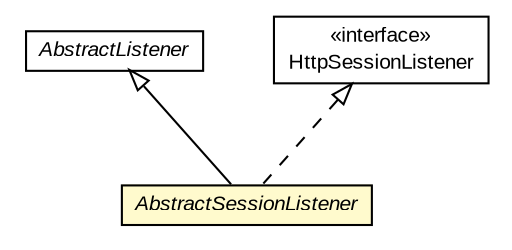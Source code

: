 #!/usr/local/bin/dot
#
# Class diagram 
# Generated by UMLGraph version R5_6-24-gf6e263 (http://www.umlgraph.org/)
#

digraph G {
	edge [fontname="arial",fontsize=10,labelfontname="arial",labelfontsize=10];
	node [fontname="arial",fontsize=10,shape=plaintext];
	nodesep=0.25;
	ranksep=0.5;
	// org.gservlet.AbstractSessionListener
	c729 [label=<<table title="org.gservlet.AbstractSessionListener" border="0" cellborder="1" cellspacing="0" cellpadding="2" port="p" bgcolor="lemonChiffon" href="./AbstractSessionListener.html">
		<tr><td><table border="0" cellspacing="0" cellpadding="1">
<tr><td align="center" balign="center"><font face="arial italic"> AbstractSessionListener </font></td></tr>
		</table></td></tr>
		</table>>, URL="./AbstractSessionListener.html", fontname="arial", fontcolor="black", fontsize=10.0];
	// org.gservlet.AbstractListener
	c737 [label=<<table title="org.gservlet.AbstractListener" border="0" cellborder="1" cellspacing="0" cellpadding="2" port="p" href="./AbstractListener.html">
		<tr><td><table border="0" cellspacing="0" cellpadding="1">
<tr><td align="center" balign="center"><font face="arial italic"> AbstractListener </font></td></tr>
		</table></td></tr>
		</table>>, URL="./AbstractListener.html", fontname="arial", fontcolor="black", fontsize=10.0];
	//org.gservlet.AbstractSessionListener extends org.gservlet.AbstractListener
	c737:p -> c729:p [dir=back,arrowtail=empty];
	//org.gservlet.AbstractSessionListener implements javax.servlet.http.HttpSessionListener
	c754:p -> c729:p [dir=back,arrowtail=empty,style=dashed];
	// javax.servlet.http.HttpSessionListener
	c754 [label=<<table title="javax.servlet.http.HttpSessionListener" border="0" cellborder="1" cellspacing="0" cellpadding="2" port="p" href="https://docs.oracle.com/javaee/7/api/javax/servlet/http/HttpSessionListener.html">
		<tr><td><table border="0" cellspacing="0" cellpadding="1">
<tr><td align="center" balign="center"> &#171;interface&#187; </td></tr>
<tr><td align="center" balign="center"> HttpSessionListener </td></tr>
		</table></td></tr>
		</table>>, URL="https://docs.oracle.com/javaee/7/api/javax/servlet/http/HttpSessionListener.html", fontname="arial", fontcolor="black", fontsize=10.0];
}


